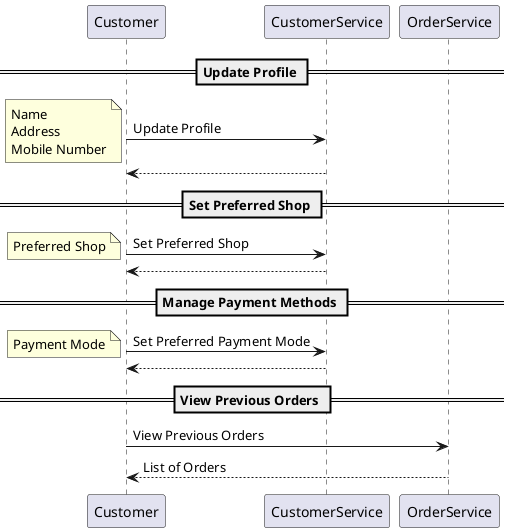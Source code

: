 @startuml

== Update Profile ==

Customer -> CustomerService: Update Profile

note left
Name
Address
Mobile Number
end note

Customer <-- CustomerService


== Set Preferred Shop ==

Customer -> CustomerService: Set Preferred Shop

note left
Preferred Shop
end note

Customer <-- CustomerService

== Manage Payment Methods ==

Customer -> CustomerService: Set Preferred Payment Mode

note left
Payment Mode
end note

Customer <-- CustomerService

== View Previous Orders ==

Customer -> OrderService: View Previous Orders
Customer <-- OrderService: List of Orders

@enduml